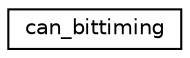 digraph "Graphical Class Hierarchy"
{
 // LATEX_PDF_SIZE
  edge [fontname="Helvetica",fontsize="10",labelfontname="Helvetica",labelfontsize="10"];
  node [fontname="Helvetica",fontsize="10",shape=record];
  rankdir="LR";
  Node0 [label="can_bittiming",height=0.2,width=0.4,color="black", fillcolor="white", style="filled",URL="$structcan__bittiming.html",tooltip="CAN bit-timing parameters."];
}

